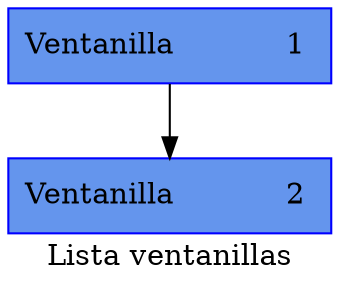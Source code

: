  digraph lista_ventanillas {
 label= "Lista ventanillas";
     node [shape=box, style=filled, color=blue, fillcolor=cornflowerblue];
     "Node           1 " [label="Ventanilla            1 "];
     "Node           1 " -> "Node           2 ";
     "Node           2 " [label="Ventanilla            2 "];
 }
